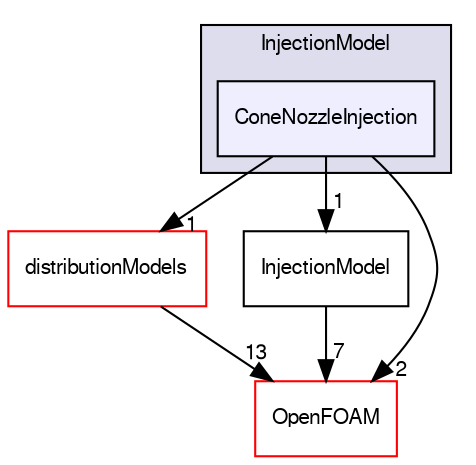 digraph "src/lagrangian/intermediate/submodels/Kinematic/InjectionModel/ConeNozzleInjection" {
  bgcolor=transparent;
  compound=true
  node [ fontsize="10", fontname="FreeSans"];
  edge [ labelfontsize="10", labelfontname="FreeSans"];
  subgraph clusterdir_2c52a1c2f0c7ead309c5b735cade1a7e {
    graph [ bgcolor="#ddddee", pencolor="black", label="InjectionModel" fontname="FreeSans", fontsize="10", URL="dir_2c52a1c2f0c7ead309c5b735cade1a7e.html"]
  dir_b0bf233e316e81ce936adc2e99c4386c [shape=box, label="ConeNozzleInjection", style="filled", fillcolor="#eeeeff", pencolor="black", URL="dir_b0bf233e316e81ce936adc2e99c4386c.html"];
  }
  dir_d6927c2879faa997b7d01c6ca71e518d [shape=box label="distributionModels" color="red" URL="dir_d6927c2879faa997b7d01c6ca71e518d.html"];
  dir_ee3de75dfe155d4ca6e4529231428527 [shape=box label="InjectionModel" URL="dir_ee3de75dfe155d4ca6e4529231428527.html"];
  dir_c5473ff19b20e6ec4dfe5c310b3778a8 [shape=box label="OpenFOAM" color="red" URL="dir_c5473ff19b20e6ec4dfe5c310b3778a8.html"];
  dir_d6927c2879faa997b7d01c6ca71e518d->dir_c5473ff19b20e6ec4dfe5c310b3778a8 [headlabel="13", labeldistance=1.5 headhref="dir_001211_001732.html"];
  dir_ee3de75dfe155d4ca6e4529231428527->dir_c5473ff19b20e6ec4dfe5c310b3778a8 [headlabel="7", labeldistance=1.5 headhref="dir_001359_001732.html"];
  dir_b0bf233e316e81ce936adc2e99c4386c->dir_d6927c2879faa997b7d01c6ca71e518d [headlabel="1", labeldistance=1.5 headhref="dir_001356_001211.html"];
  dir_b0bf233e316e81ce936adc2e99c4386c->dir_ee3de75dfe155d4ca6e4529231428527 [headlabel="1", labeldistance=1.5 headhref="dir_001356_001359.html"];
  dir_b0bf233e316e81ce936adc2e99c4386c->dir_c5473ff19b20e6ec4dfe5c310b3778a8 [headlabel="2", labeldistance=1.5 headhref="dir_001356_001732.html"];
}

